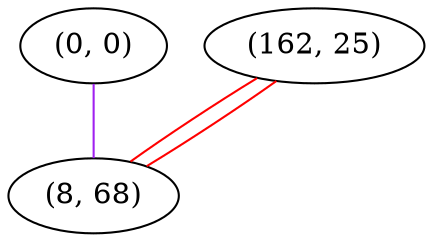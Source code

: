 graph "" {
"(0, 0)";
"(162, 25)";
"(8, 68)";
"(0, 0)" -- "(8, 68)"  [color=purple, key=0, weight=4];
"(162, 25)" -- "(8, 68)"  [color=red, key=0, weight=1];
"(162, 25)" -- "(8, 68)"  [color=red, key=1, weight=1];
}
